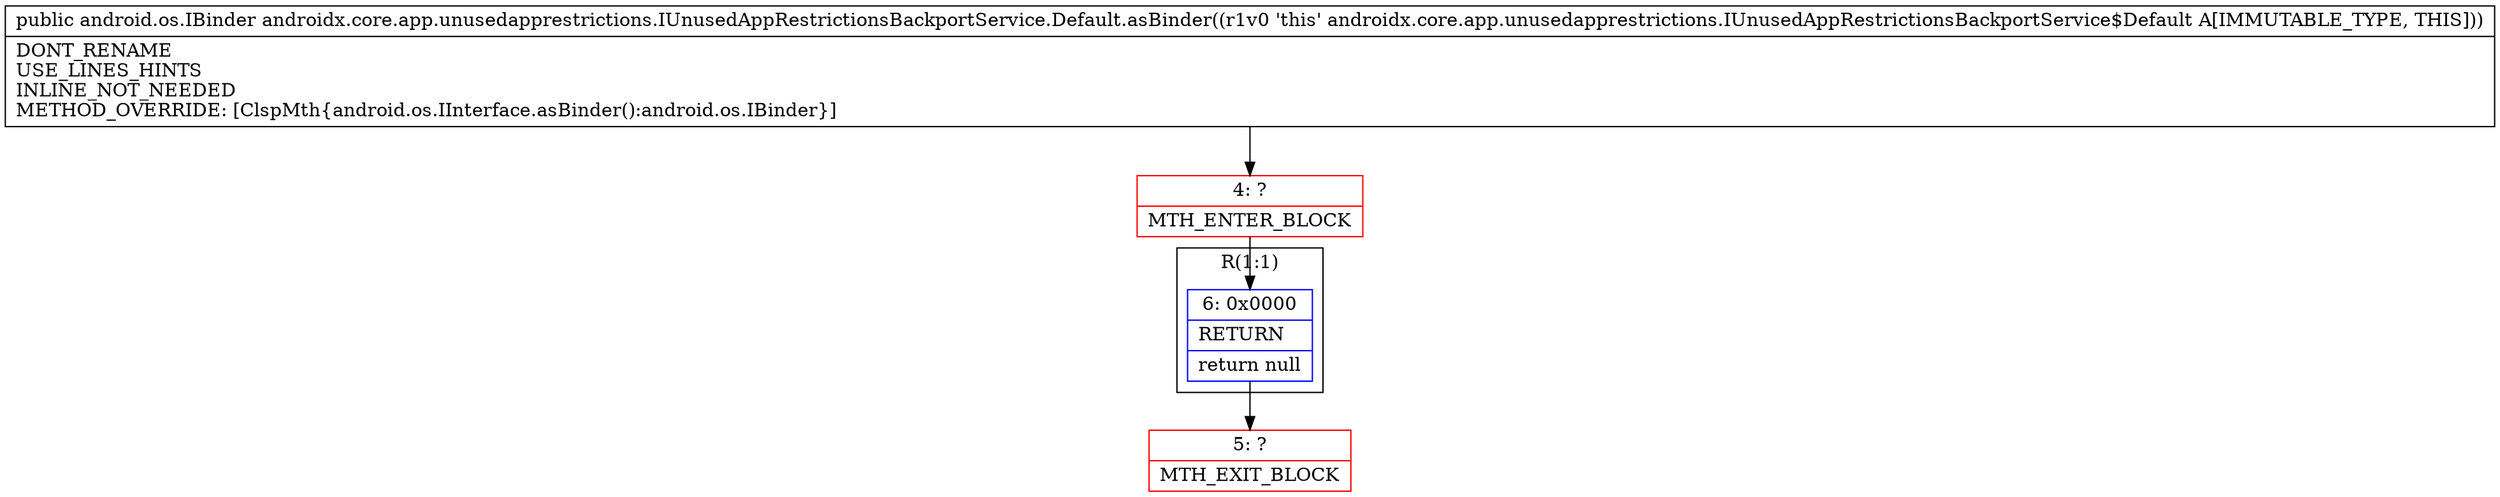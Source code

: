 digraph "CFG forandroidx.core.app.unusedapprestrictions.IUnusedAppRestrictionsBackportService.Default.asBinder()Landroid\/os\/IBinder;" {
subgraph cluster_Region_1608885789 {
label = "R(1:1)";
node [shape=record,color=blue];
Node_6 [shape=record,label="{6\:\ 0x0000|RETURN\l|return null\l}"];
}
Node_4 [shape=record,color=red,label="{4\:\ ?|MTH_ENTER_BLOCK\l}"];
Node_5 [shape=record,color=red,label="{5\:\ ?|MTH_EXIT_BLOCK\l}"];
MethodNode[shape=record,label="{public android.os.IBinder androidx.core.app.unusedapprestrictions.IUnusedAppRestrictionsBackportService.Default.asBinder((r1v0 'this' androidx.core.app.unusedapprestrictions.IUnusedAppRestrictionsBackportService$Default A[IMMUTABLE_TYPE, THIS]))  | DONT_RENAME\lUSE_LINES_HINTS\lINLINE_NOT_NEEDED\lMETHOD_OVERRIDE: [ClspMth\{android.os.IInterface.asBinder():android.os.IBinder\}]\l}"];
MethodNode -> Node_4;Node_6 -> Node_5;
Node_4 -> Node_6;
}

